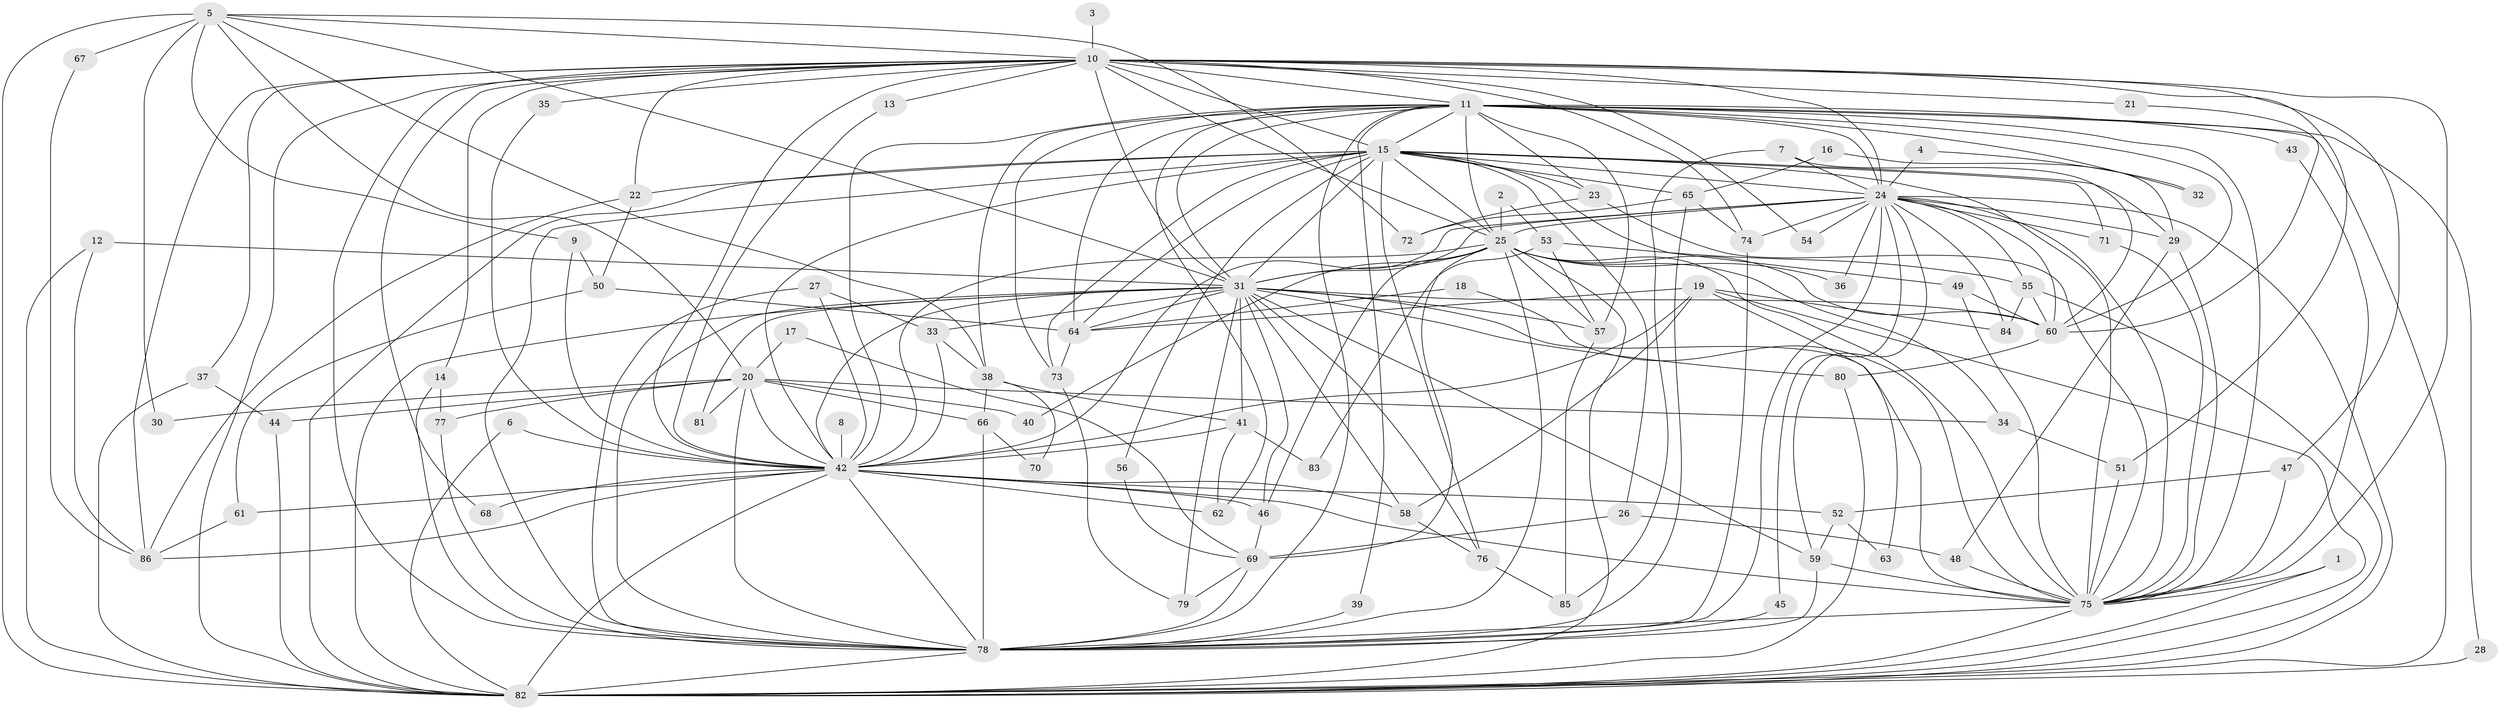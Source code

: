 // original degree distribution, {30: 0.006993006993006993, 21: 0.013986013986013986, 22: 0.02097902097902098, 23: 0.006993006993006993, 25: 0.013986013986013986, 28: 0.006993006993006993, 9: 0.006993006993006993, 2: 0.5384615384615384, 7: 0.013986013986013986, 5: 0.027972027972027972, 4: 0.11888111888111888, 3: 0.1888111888111888, 8: 0.006993006993006993, 11: 0.006993006993006993, 6: 0.02097902097902098}
// Generated by graph-tools (version 1.1) at 2025/36/03/04/25 23:36:16]
// undirected, 86 vertices, 234 edges
graph export_dot {
  node [color=gray90,style=filled];
  1;
  2;
  3;
  4;
  5;
  6;
  7;
  8;
  9;
  10;
  11;
  12;
  13;
  14;
  15;
  16;
  17;
  18;
  19;
  20;
  21;
  22;
  23;
  24;
  25;
  26;
  27;
  28;
  29;
  30;
  31;
  32;
  33;
  34;
  35;
  36;
  37;
  38;
  39;
  40;
  41;
  42;
  43;
  44;
  45;
  46;
  47;
  48;
  49;
  50;
  51;
  52;
  53;
  54;
  55;
  56;
  57;
  58;
  59;
  60;
  61;
  62;
  63;
  64;
  65;
  66;
  67;
  68;
  69;
  70;
  71;
  72;
  73;
  74;
  75;
  76;
  77;
  78;
  79;
  80;
  81;
  82;
  83;
  84;
  85;
  86;
  1 -- 75 [weight=1.0];
  1 -- 82 [weight=1.0];
  2 -- 25 [weight=1.0];
  2 -- 53 [weight=1.0];
  3 -- 10 [weight=1.0];
  4 -- 24 [weight=2.0];
  4 -- 32 [weight=1.0];
  5 -- 9 [weight=1.0];
  5 -- 10 [weight=1.0];
  5 -- 20 [weight=1.0];
  5 -- 30 [weight=1.0];
  5 -- 31 [weight=1.0];
  5 -- 38 [weight=1.0];
  5 -- 67 [weight=1.0];
  5 -- 72 [weight=1.0];
  5 -- 82 [weight=1.0];
  6 -- 42 [weight=1.0];
  6 -- 82 [weight=1.0];
  7 -- 24 [weight=1.0];
  7 -- 60 [weight=1.0];
  7 -- 85 [weight=1.0];
  8 -- 42 [weight=1.0];
  9 -- 42 [weight=1.0];
  9 -- 50 [weight=1.0];
  10 -- 11 [weight=1.0];
  10 -- 13 [weight=1.0];
  10 -- 14 [weight=1.0];
  10 -- 15 [weight=1.0];
  10 -- 21 [weight=1.0];
  10 -- 22 [weight=1.0];
  10 -- 24 [weight=1.0];
  10 -- 25 [weight=1.0];
  10 -- 31 [weight=2.0];
  10 -- 35 [weight=1.0];
  10 -- 37 [weight=1.0];
  10 -- 42 [weight=1.0];
  10 -- 47 [weight=1.0];
  10 -- 51 [weight=1.0];
  10 -- 54 [weight=1.0];
  10 -- 68 [weight=1.0];
  10 -- 74 [weight=1.0];
  10 -- 75 [weight=1.0];
  10 -- 78 [weight=1.0];
  10 -- 82 [weight=1.0];
  10 -- 86 [weight=1.0];
  11 -- 15 [weight=1.0];
  11 -- 23 [weight=1.0];
  11 -- 24 [weight=1.0];
  11 -- 25 [weight=2.0];
  11 -- 28 [weight=1.0];
  11 -- 31 [weight=1.0];
  11 -- 32 [weight=1.0];
  11 -- 38 [weight=1.0];
  11 -- 39 [weight=1.0];
  11 -- 42 [weight=1.0];
  11 -- 43 [weight=1.0];
  11 -- 57 [weight=1.0];
  11 -- 60 [weight=1.0];
  11 -- 62 [weight=1.0];
  11 -- 64 [weight=1.0];
  11 -- 73 [weight=1.0];
  11 -- 75 [weight=1.0];
  11 -- 78 [weight=1.0];
  11 -- 82 [weight=1.0];
  12 -- 31 [weight=2.0];
  12 -- 82 [weight=1.0];
  12 -- 86 [weight=1.0];
  13 -- 42 [weight=1.0];
  14 -- 77 [weight=1.0];
  14 -- 78 [weight=1.0];
  15 -- 22 [weight=1.0];
  15 -- 23 [weight=1.0];
  15 -- 24 [weight=1.0];
  15 -- 25 [weight=1.0];
  15 -- 26 [weight=1.0];
  15 -- 29 [weight=1.0];
  15 -- 31 [weight=2.0];
  15 -- 42 [weight=1.0];
  15 -- 49 [weight=1.0];
  15 -- 56 [weight=1.0];
  15 -- 64 [weight=1.0];
  15 -- 65 [weight=1.0];
  15 -- 71 [weight=1.0];
  15 -- 73 [weight=1.0];
  15 -- 75 [weight=2.0];
  15 -- 76 [weight=1.0];
  15 -- 78 [weight=2.0];
  15 -- 82 [weight=1.0];
  16 -- 29 [weight=1.0];
  16 -- 65 [weight=1.0];
  17 -- 20 [weight=1.0];
  17 -- 69 [weight=1.0];
  18 -- 64 [weight=1.0];
  18 -- 75 [weight=1.0];
  19 -- 42 [weight=1.0];
  19 -- 58 [weight=1.0];
  19 -- 63 [weight=1.0];
  19 -- 64 [weight=1.0];
  19 -- 82 [weight=1.0];
  19 -- 84 [weight=1.0];
  20 -- 30 [weight=1.0];
  20 -- 34 [weight=1.0];
  20 -- 40 [weight=1.0];
  20 -- 42 [weight=1.0];
  20 -- 44 [weight=1.0];
  20 -- 66 [weight=1.0];
  20 -- 77 [weight=1.0];
  20 -- 78 [weight=1.0];
  20 -- 81 [weight=1.0];
  21 -- 60 [weight=1.0];
  22 -- 50 [weight=1.0];
  22 -- 86 [weight=1.0];
  23 -- 72 [weight=1.0];
  23 -- 75 [weight=1.0];
  24 -- 25 [weight=1.0];
  24 -- 29 [weight=1.0];
  24 -- 31 [weight=3.0];
  24 -- 36 [weight=1.0];
  24 -- 42 [weight=1.0];
  24 -- 45 [weight=1.0];
  24 -- 54 [weight=1.0];
  24 -- 55 [weight=1.0];
  24 -- 59 [weight=1.0];
  24 -- 60 [weight=1.0];
  24 -- 71 [weight=1.0];
  24 -- 74 [weight=1.0];
  24 -- 75 [weight=1.0];
  24 -- 78 [weight=1.0];
  24 -- 82 [weight=1.0];
  24 -- 84 [weight=1.0];
  25 -- 31 [weight=1.0];
  25 -- 34 [weight=1.0];
  25 -- 36 [weight=1.0];
  25 -- 40 [weight=1.0];
  25 -- 42 [weight=2.0];
  25 -- 46 [weight=1.0];
  25 -- 57 [weight=1.0];
  25 -- 60 [weight=1.0];
  25 -- 69 [weight=2.0];
  25 -- 75 [weight=1.0];
  25 -- 78 [weight=1.0];
  25 -- 82 [weight=1.0];
  26 -- 48 [weight=1.0];
  26 -- 69 [weight=1.0];
  27 -- 33 [weight=1.0];
  27 -- 42 [weight=1.0];
  27 -- 78 [weight=1.0];
  28 -- 82 [weight=1.0];
  29 -- 48 [weight=1.0];
  29 -- 75 [weight=1.0];
  31 -- 33 [weight=1.0];
  31 -- 41 [weight=1.0];
  31 -- 42 [weight=1.0];
  31 -- 46 [weight=1.0];
  31 -- 57 [weight=1.0];
  31 -- 58 [weight=1.0];
  31 -- 59 [weight=1.0];
  31 -- 60 [weight=1.0];
  31 -- 64 [weight=1.0];
  31 -- 75 [weight=1.0];
  31 -- 76 [weight=1.0];
  31 -- 78 [weight=1.0];
  31 -- 79 [weight=1.0];
  31 -- 80 [weight=1.0];
  31 -- 81 [weight=1.0];
  31 -- 82 [weight=2.0];
  33 -- 38 [weight=1.0];
  33 -- 42 [weight=1.0];
  34 -- 51 [weight=1.0];
  35 -- 42 [weight=1.0];
  37 -- 44 [weight=1.0];
  37 -- 82 [weight=1.0];
  38 -- 41 [weight=1.0];
  38 -- 66 [weight=1.0];
  38 -- 70 [weight=1.0];
  39 -- 78 [weight=1.0];
  41 -- 42 [weight=1.0];
  41 -- 62 [weight=1.0];
  41 -- 83 [weight=1.0];
  42 -- 46 [weight=1.0];
  42 -- 52 [weight=1.0];
  42 -- 58 [weight=1.0];
  42 -- 61 [weight=1.0];
  42 -- 62 [weight=1.0];
  42 -- 68 [weight=1.0];
  42 -- 75 [weight=1.0];
  42 -- 78 [weight=1.0];
  42 -- 82 [weight=3.0];
  42 -- 86 [weight=1.0];
  43 -- 75 [weight=1.0];
  44 -- 82 [weight=1.0];
  45 -- 78 [weight=1.0];
  46 -- 69 [weight=1.0];
  47 -- 52 [weight=1.0];
  47 -- 75 [weight=1.0];
  48 -- 75 [weight=2.0];
  49 -- 60 [weight=1.0];
  49 -- 75 [weight=1.0];
  50 -- 61 [weight=1.0];
  50 -- 64 [weight=1.0];
  51 -- 75 [weight=1.0];
  52 -- 59 [weight=1.0];
  52 -- 63 [weight=1.0];
  53 -- 55 [weight=1.0];
  53 -- 57 [weight=1.0];
  53 -- 83 [weight=1.0];
  55 -- 60 [weight=1.0];
  55 -- 82 [weight=1.0];
  55 -- 84 [weight=1.0];
  56 -- 69 [weight=1.0];
  57 -- 85 [weight=1.0];
  58 -- 76 [weight=1.0];
  59 -- 75 [weight=1.0];
  59 -- 78 [weight=1.0];
  60 -- 80 [weight=1.0];
  61 -- 86 [weight=1.0];
  64 -- 73 [weight=1.0];
  65 -- 72 [weight=1.0];
  65 -- 74 [weight=1.0];
  65 -- 78 [weight=1.0];
  66 -- 70 [weight=1.0];
  66 -- 78 [weight=1.0];
  67 -- 86 [weight=1.0];
  69 -- 78 [weight=1.0];
  69 -- 79 [weight=1.0];
  71 -- 75 [weight=1.0];
  73 -- 79 [weight=1.0];
  74 -- 78 [weight=1.0];
  75 -- 78 [weight=1.0];
  75 -- 82 [weight=1.0];
  76 -- 85 [weight=1.0];
  77 -- 78 [weight=1.0];
  78 -- 82 [weight=1.0];
  80 -- 82 [weight=1.0];
}
